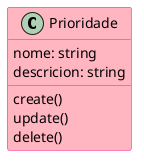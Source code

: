 @startuml Prioridade

!startsub PARCIAL
    class Prioridade #LightPink ##DeepPink {
        ' Propiedades
        {field} nome: string
        {field} descricion: string

        ' Métodos
        {method} create()
        {method} update()
        {method} delete()
    }
!endsub

@enduml
